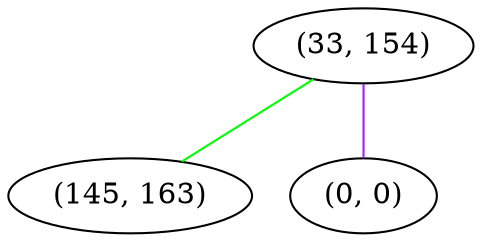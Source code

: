 graph "" {
"(33, 154)";
"(145, 163)";
"(0, 0)";
"(33, 154)" -- "(145, 163)"  [color=green, key=0, weight=2];
"(33, 154)" -- "(0, 0)"  [color=purple, key=0, weight=4];
}
